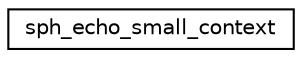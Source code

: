 digraph "Graphical Class Hierarchy"
{
 // LATEX_PDF_SIZE
  edge [fontname="Helvetica",fontsize="10",labelfontname="Helvetica",labelfontsize="10"];
  node [fontname="Helvetica",fontsize="10",shape=record];
  rankdir="LR";
  Node0 [label="sph_echo_small_context",height=0.2,width=0.4,color="black", fillcolor="white", style="filled",URL="$structsph__echo__small__context.html",tooltip=" "];
}
